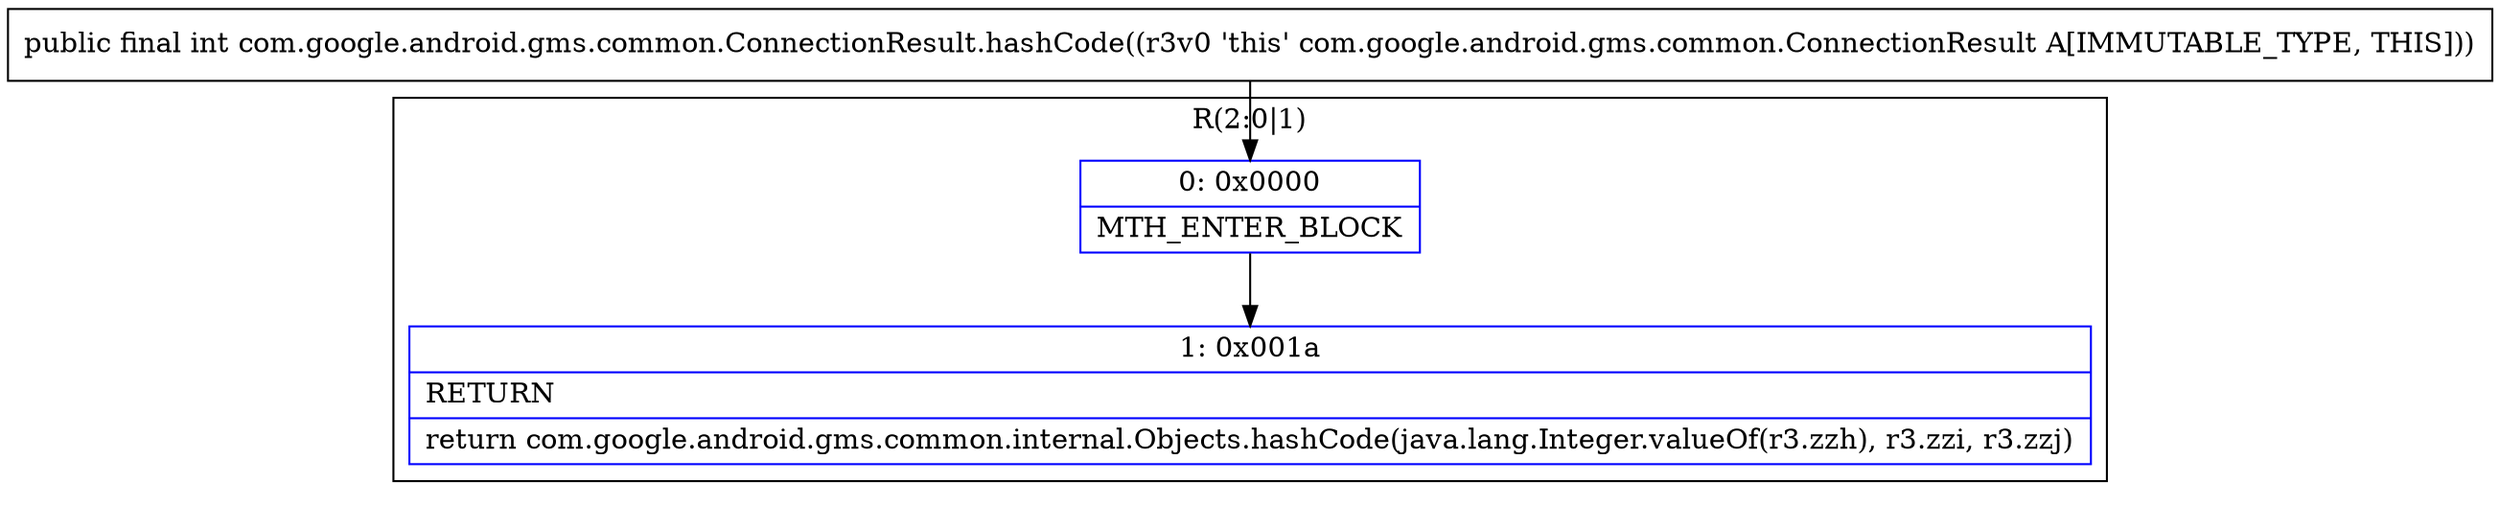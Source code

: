 digraph "CFG forcom.google.android.gms.common.ConnectionResult.hashCode()I" {
subgraph cluster_Region_1491822226 {
label = "R(2:0|1)";
node [shape=record,color=blue];
Node_0 [shape=record,label="{0\:\ 0x0000|MTH_ENTER_BLOCK\l}"];
Node_1 [shape=record,label="{1\:\ 0x001a|RETURN\l|return com.google.android.gms.common.internal.Objects.hashCode(java.lang.Integer.valueOf(r3.zzh), r3.zzi, r3.zzj)\l}"];
}
MethodNode[shape=record,label="{public final int com.google.android.gms.common.ConnectionResult.hashCode((r3v0 'this' com.google.android.gms.common.ConnectionResult A[IMMUTABLE_TYPE, THIS])) }"];
MethodNode -> Node_0;
Node_0 -> Node_1;
}

